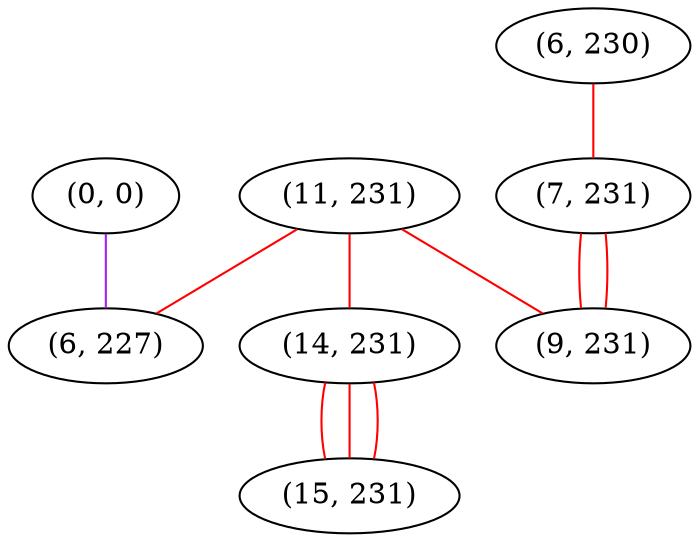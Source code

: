 graph "" {
"(11, 231)";
"(0, 0)";
"(6, 230)";
"(14, 231)";
"(7, 231)";
"(6, 227)";
"(15, 231)";
"(9, 231)";
"(11, 231)" -- "(6, 227)"  [color=red, key=0, weight=1];
"(11, 231)" -- "(14, 231)"  [color=red, key=0, weight=1];
"(11, 231)" -- "(9, 231)"  [color=red, key=0, weight=1];
"(0, 0)" -- "(6, 227)"  [color=purple, key=0, weight=4];
"(6, 230)" -- "(7, 231)"  [color=red, key=0, weight=1];
"(14, 231)" -- "(15, 231)"  [color=red, key=0, weight=1];
"(14, 231)" -- "(15, 231)"  [color=red, key=1, weight=1];
"(14, 231)" -- "(15, 231)"  [color=red, key=2, weight=1];
"(7, 231)" -- "(9, 231)"  [color=red, key=0, weight=1];
"(7, 231)" -- "(9, 231)"  [color=red, key=1, weight=1];
}

